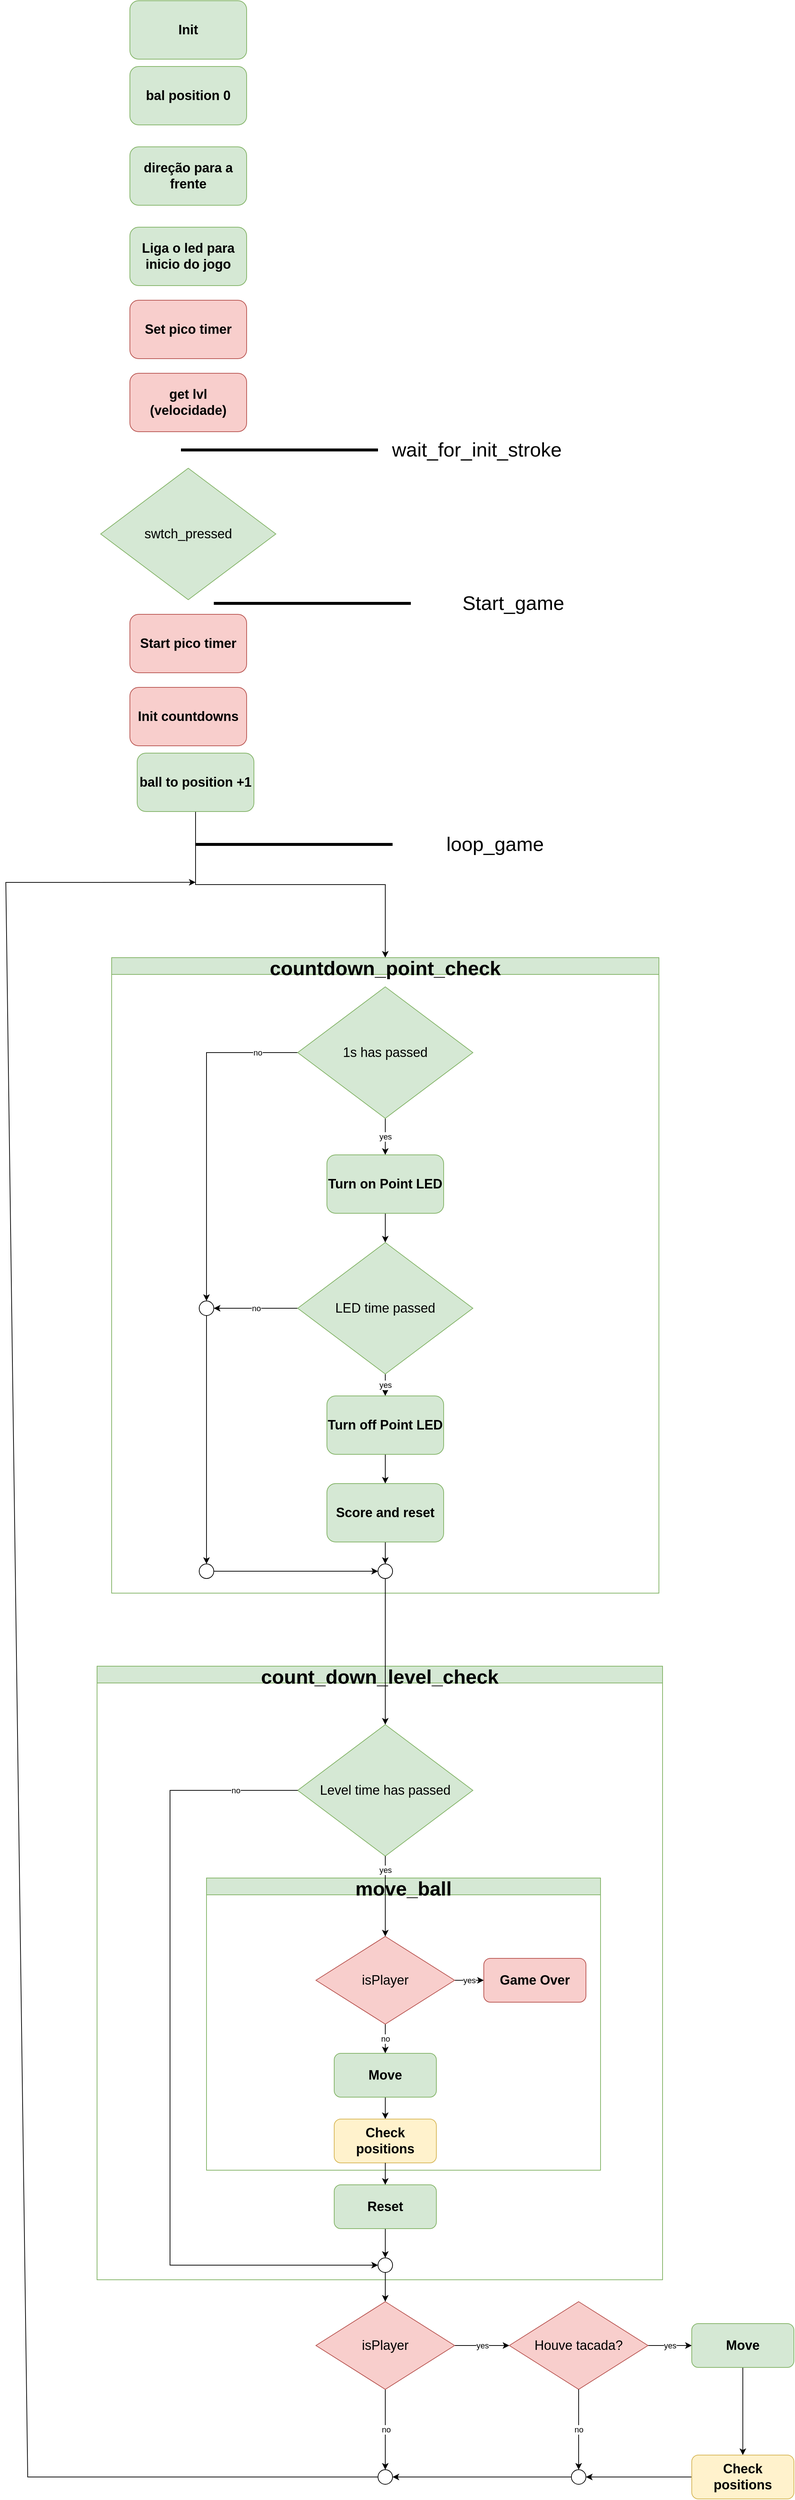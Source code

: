 <mxfile version="18.1.1" type="device"><diagram id="9Wxoz7xTMQYcn-yhdCF8" name="Page-1"><mxGraphModel dx="2125" dy="1198" grid="1" gridSize="10" guides="1" tooltips="1" connect="1" arrows="1" fold="1" page="1" pageScale="1" pageWidth="850" pageHeight="1100" math="0" shadow="0"><root><mxCell id="0"/><mxCell id="1" parent="0"/><mxCell id="-1MATzGMasg4OvdQwYch-1" value="&lt;font style=&quot;font-size: 18px&quot;&gt;Init&lt;/font&gt;" style="rounded=1;whiteSpace=wrap;html=1;fontStyle=1;fillColor=#d5e8d4;strokeColor=#82b366;" parent="1" vertex="1"><mxGeometry x="320" y="10" width="160" height="80" as="geometry"/></mxCell><mxCell id="-1MATzGMasg4OvdQwYch-2" value="&lt;font style=&quot;font-size: 18px&quot;&gt;bal position 0&lt;/font&gt;" style="rounded=1;whiteSpace=wrap;html=1;fontStyle=1;fillColor=#d5e8d4;strokeColor=#82b366;" parent="1" vertex="1"><mxGeometry x="320" y="100" width="160" height="80" as="geometry"/></mxCell><mxCell id="-1MATzGMasg4OvdQwYch-3" value="&lt;font style=&quot;font-size: 18px&quot;&gt;Liga o led para inicio do jogo&lt;/font&gt;" style="rounded=1;whiteSpace=wrap;html=1;fontStyle=1;fillColor=#d5e8d4;strokeColor=#82b366;" parent="1" vertex="1"><mxGeometry x="320" y="320" width="160" height="80" as="geometry"/></mxCell><mxCell id="-1MATzGMasg4OvdQwYch-4" value="swtch_pressed" style="rhombus;whiteSpace=wrap;html=1;fontSize=18;fillColor=#d5e8d4;strokeColor=#82b366;" parent="1" vertex="1"><mxGeometry x="280" y="650" width="240" height="180" as="geometry"/></mxCell><mxCell id="-1MATzGMasg4OvdQwYch-8" value="&lt;span style=&quot;font-size: 18px&quot;&gt;get lvl (velocidade)&lt;br&gt;&lt;/span&gt;" style="rounded=1;whiteSpace=wrap;html=1;fontStyle=1;fillColor=#f8cecc;strokeColor=#b85450;" parent="1" vertex="1"><mxGeometry x="320" y="520" width="160" height="80" as="geometry"/></mxCell><mxCell id="-1MATzGMasg4OvdQwYch-52" style="edgeStyle=orthogonalEdgeStyle;rounded=0;orthogonalLoop=1;jettySize=auto;html=1;exitX=0.5;exitY=1;exitDx=0;exitDy=0;fontSize=18;entryX=0.5;entryY=0;entryDx=0;entryDy=0;" parent="1" source="-1MATzGMasg4OvdQwYch-10" target="zn76XHmJEqSCu-4Iv8lk-1" edge="1"><mxGeometry relative="1" as="geometry"><mxPoint x="410" y="1320" as="targetPoint"/><Array as="points"/></mxGeometry></mxCell><mxCell id="-1MATzGMasg4OvdQwYch-10" value="&lt;span style=&quot;font-size: 18px&quot;&gt;ball to position +1&lt;br&gt;&lt;/span&gt;" style="rounded=1;whiteSpace=wrap;html=1;fontStyle=1;fillColor=#d5e8d4;strokeColor=#82b366;" parent="1" vertex="1"><mxGeometry x="330" y="1040" width="160" height="80" as="geometry"/></mxCell><mxCell id="-1MATzGMasg4OvdQwYch-13" value="&lt;span style=&quot;font-size: 18px&quot;&gt;direção para a frente&lt;br&gt;&lt;/span&gt;" style="rounded=1;whiteSpace=wrap;html=1;fontStyle=1;fillColor=#d5e8d4;strokeColor=#82b366;" parent="1" vertex="1"><mxGeometry x="320" y="210" width="160" height="80" as="geometry"/></mxCell><mxCell id="-1MATzGMasg4OvdQwYch-14" value="&lt;span style=&quot;font-size: 18px&quot;&gt;Init countdowns&lt;br&gt;&lt;/span&gt;" style="rounded=1;whiteSpace=wrap;html=1;fontStyle=1;fillColor=#f8cecc;strokeColor=#b85450;" parent="1" vertex="1"><mxGeometry x="320" y="950" width="160" height="80" as="geometry"/></mxCell><mxCell id="HXN1oCmkeG9ya9DK-RjK-2" value="&lt;span style=&quot;font-size: 18px&quot;&gt;Start pico timer&lt;br&gt;&lt;/span&gt;" style="rounded=1;whiteSpace=wrap;html=1;fontStyle=1;fillColor=#f8cecc;strokeColor=#b85450;" parent="1" vertex="1"><mxGeometry x="320" y="850" width="160" height="80" as="geometry"/></mxCell><mxCell id="HXN1oCmkeG9ya9DK-RjK-9" value="" style="line;strokeWidth=4;html=1;perimeter=backbonePerimeter;points=[];outlineConnect=0;" parent="1" vertex="1"><mxGeometry x="390" y="570" width="270" height="110" as="geometry"/></mxCell><mxCell id="HXN1oCmkeG9ya9DK-RjK-10" value="&lt;font style=&quot;font-size: 27px&quot;&gt;wait_for_init_stroke&lt;/font&gt;" style="text;html=1;align=center;verticalAlign=middle;resizable=0;points=[];autosize=1;strokeColor=none;fillColor=none;" parent="1" vertex="1"><mxGeometry x="670" y="615" width="250" height="20" as="geometry"/></mxCell><mxCell id="HXN1oCmkeG9ya9DK-RjK-11" value="" style="line;strokeWidth=4;html=1;perimeter=backbonePerimeter;points=[];outlineConnect=0;" parent="1" vertex="1"><mxGeometry x="435" y="780" width="270" height="110" as="geometry"/></mxCell><mxCell id="HXN1oCmkeG9ya9DK-RjK-12" value="&lt;font style=&quot;font-size: 27px&quot;&gt;Start_game&lt;/font&gt;" style="text;html=1;align=center;verticalAlign=middle;resizable=0;points=[];autosize=1;strokeColor=none;fillColor=none;" parent="1" vertex="1"><mxGeometry x="765" y="825" width="160" height="20" as="geometry"/></mxCell><mxCell id="HXN1oCmkeG9ya9DK-RjK-13" value="" style="line;strokeWidth=4;html=1;perimeter=backbonePerimeter;points=[];outlineConnect=0;" parent="1" vertex="1"><mxGeometry x="410" y="1110" width="270" height="110" as="geometry"/></mxCell><mxCell id="HXN1oCmkeG9ya9DK-RjK-14" value="&lt;font style=&quot;font-size: 27px&quot;&gt;loop_game&lt;/font&gt;" style="text;html=1;align=center;verticalAlign=middle;resizable=0;points=[];autosize=1;strokeColor=none;fillColor=none;" parent="1" vertex="1"><mxGeometry x="745" y="1155" width="150" height="20" as="geometry"/></mxCell><mxCell id="zn76XHmJEqSCu-4Iv8lk-1" value="countdown_point_check" style="swimlane;fontSize=27;fillColor=#d5e8d4;strokeColor=#82b366;" vertex="1" parent="1"><mxGeometry x="295" y="1320" width="750" height="870" as="geometry"><mxRectangle x="295" y="1320" width="230" height="40" as="alternateBounds"/></mxGeometry></mxCell><mxCell id="zn76XHmJEqSCu-4Iv8lk-21" value="yes" style="edgeStyle=orthogonalEdgeStyle;rounded=0;orthogonalLoop=1;jettySize=auto;html=1;" edge="1" parent="zn76XHmJEqSCu-4Iv8lk-1" source="zn76XHmJEqSCu-4Iv8lk-14" target="zn76XHmJEqSCu-4Iv8lk-16"><mxGeometry relative="1" as="geometry"/></mxCell><mxCell id="zn76XHmJEqSCu-4Iv8lk-31" value="no" style="edgeStyle=orthogonalEdgeStyle;rounded=0;orthogonalLoop=1;jettySize=auto;html=1;entryX=0.5;entryY=0;entryDx=0;entryDy=0;" edge="1" parent="zn76XHmJEqSCu-4Iv8lk-1" source="zn76XHmJEqSCu-4Iv8lk-14" target="zn76XHmJEqSCu-4Iv8lk-32"><mxGeometry x="-0.763" relative="1" as="geometry"><mxPoint x="115" y="130" as="targetPoint"/><mxPoint as="offset"/></mxGeometry></mxCell><mxCell id="zn76XHmJEqSCu-4Iv8lk-14" value="1s has passed" style="rhombus;whiteSpace=wrap;html=1;fontSize=18;fillColor=#d5e8d4;strokeColor=#82b366;" vertex="1" parent="zn76XHmJEqSCu-4Iv8lk-1"><mxGeometry x="255" y="40" width="240" height="180" as="geometry"/></mxCell><mxCell id="zn76XHmJEqSCu-4Iv8lk-23" value="yes" style="edgeStyle=orthogonalEdgeStyle;rounded=0;orthogonalLoop=1;jettySize=auto;html=1;" edge="1" parent="zn76XHmJEqSCu-4Iv8lk-1" source="zn76XHmJEqSCu-4Iv8lk-15" target="zn76XHmJEqSCu-4Iv8lk-17"><mxGeometry relative="1" as="geometry"/></mxCell><mxCell id="zn76XHmJEqSCu-4Iv8lk-34" value="no" style="edgeStyle=orthogonalEdgeStyle;rounded=0;orthogonalLoop=1;jettySize=auto;html=1;" edge="1" parent="zn76XHmJEqSCu-4Iv8lk-1" source="zn76XHmJEqSCu-4Iv8lk-15" target="zn76XHmJEqSCu-4Iv8lk-32"><mxGeometry relative="1" as="geometry"/></mxCell><mxCell id="zn76XHmJEqSCu-4Iv8lk-15" value="LED time passed" style="rhombus;whiteSpace=wrap;html=1;fontSize=18;fillColor=#d5e8d4;strokeColor=#82b366;" vertex="1" parent="zn76XHmJEqSCu-4Iv8lk-1"><mxGeometry x="255" y="390" width="240" height="180" as="geometry"/></mxCell><mxCell id="zn76XHmJEqSCu-4Iv8lk-22" value="" style="edgeStyle=orthogonalEdgeStyle;rounded=0;orthogonalLoop=1;jettySize=auto;html=1;" edge="1" parent="zn76XHmJEqSCu-4Iv8lk-1" source="zn76XHmJEqSCu-4Iv8lk-16" target="zn76XHmJEqSCu-4Iv8lk-15"><mxGeometry relative="1" as="geometry"/></mxCell><mxCell id="zn76XHmJEqSCu-4Iv8lk-16" value="&lt;span style=&quot;font-size: 18px&quot;&gt;Turn on Point LED&lt;br&gt;&lt;/span&gt;" style="rounded=1;whiteSpace=wrap;html=1;fontStyle=1;fillColor=#d5e8d4;strokeColor=#82b366;" vertex="1" parent="zn76XHmJEqSCu-4Iv8lk-1"><mxGeometry x="295" y="270" width="160" height="80" as="geometry"/></mxCell><mxCell id="zn76XHmJEqSCu-4Iv8lk-20" value="" style="edgeStyle=orthogonalEdgeStyle;rounded=0;orthogonalLoop=1;jettySize=auto;html=1;" edge="1" parent="zn76XHmJEqSCu-4Iv8lk-1" source="zn76XHmJEqSCu-4Iv8lk-17" target="zn76XHmJEqSCu-4Iv8lk-18"><mxGeometry relative="1" as="geometry"/></mxCell><mxCell id="zn76XHmJEqSCu-4Iv8lk-17" value="&lt;span style=&quot;font-size: 18px&quot;&gt;Turn off Point LED&lt;br&gt;&lt;/span&gt;" style="rounded=1;whiteSpace=wrap;html=1;fontStyle=1;fillColor=#d5e8d4;strokeColor=#82b366;" vertex="1" parent="zn76XHmJEqSCu-4Iv8lk-1"><mxGeometry x="295" y="600" width="160" height="80" as="geometry"/></mxCell><mxCell id="zn76XHmJEqSCu-4Iv8lk-40" value="" style="edgeStyle=orthogonalEdgeStyle;rounded=0;orthogonalLoop=1;jettySize=auto;html=1;" edge="1" parent="zn76XHmJEqSCu-4Iv8lk-1" source="zn76XHmJEqSCu-4Iv8lk-18" target="zn76XHmJEqSCu-4Iv8lk-37"><mxGeometry relative="1" as="geometry"/></mxCell><mxCell id="zn76XHmJEqSCu-4Iv8lk-18" value="&lt;span style=&quot;font-size: 18px&quot;&gt;Score and reset&lt;br&gt;&lt;/span&gt;" style="rounded=1;whiteSpace=wrap;html=1;fontStyle=1;fillColor=#d5e8d4;strokeColor=#82b366;" vertex="1" parent="zn76XHmJEqSCu-4Iv8lk-1"><mxGeometry x="295" y="720" width="160" height="80" as="geometry"/></mxCell><mxCell id="zn76XHmJEqSCu-4Iv8lk-36" value="" style="edgeStyle=orthogonalEdgeStyle;rounded=0;orthogonalLoop=1;jettySize=auto;html=1;entryX=0.5;entryY=0;entryDx=0;entryDy=0;" edge="1" parent="zn76XHmJEqSCu-4Iv8lk-1" source="zn76XHmJEqSCu-4Iv8lk-32" target="zn76XHmJEqSCu-4Iv8lk-33"><mxGeometry relative="1" as="geometry"><mxPoint x="130" y="570" as="targetPoint"/></mxGeometry></mxCell><mxCell id="zn76XHmJEqSCu-4Iv8lk-32" value="" style="ellipse;whiteSpace=wrap;html=1;aspect=fixed;" vertex="1" parent="zn76XHmJEqSCu-4Iv8lk-1"><mxGeometry x="120" y="470" width="20" height="20" as="geometry"/></mxCell><mxCell id="zn76XHmJEqSCu-4Iv8lk-39" value="" style="edgeStyle=orthogonalEdgeStyle;rounded=0;orthogonalLoop=1;jettySize=auto;html=1;entryX=0;entryY=0.5;entryDx=0;entryDy=0;" edge="1" parent="zn76XHmJEqSCu-4Iv8lk-1" source="zn76XHmJEqSCu-4Iv8lk-33" target="zn76XHmJEqSCu-4Iv8lk-37"><mxGeometry relative="1" as="geometry"><mxPoint x="180" y="840.0" as="targetPoint"/></mxGeometry></mxCell><mxCell id="zn76XHmJEqSCu-4Iv8lk-33" value="" style="ellipse;whiteSpace=wrap;html=1;aspect=fixed;" vertex="1" parent="zn76XHmJEqSCu-4Iv8lk-1"><mxGeometry x="120" y="830" width="20" height="20" as="geometry"/></mxCell><mxCell id="zn76XHmJEqSCu-4Iv8lk-37" value="" style="ellipse;whiteSpace=wrap;html=1;aspect=fixed;" vertex="1" parent="zn76XHmJEqSCu-4Iv8lk-1"><mxGeometry x="365" y="830" width="20" height="20" as="geometry"/></mxCell><mxCell id="zn76XHmJEqSCu-4Iv8lk-43" value="count_down_level_check" style="swimlane;fontSize=27;fillColor=#d5e8d4;strokeColor=#82b366;" vertex="1" parent="1"><mxGeometry x="275" y="2290" width="775" height="840" as="geometry"><mxRectangle x="1290" y="2550" width="230" height="40" as="alternateBounds"/></mxGeometry></mxCell><mxCell id="zn76XHmJEqSCu-4Iv8lk-52" value="Level time has passed" style="rhombus;whiteSpace=wrap;html=1;fontSize=18;fillColor=#d5e8d4;strokeColor=#82b366;" vertex="1" parent="zn76XHmJEqSCu-4Iv8lk-43"><mxGeometry x="275" y="80" width="240" height="180" as="geometry"/></mxCell><mxCell id="zn76XHmJEqSCu-4Iv8lk-55" value="move_ball" style="swimlane;fontSize=27;fillColor=#d5e8d4;strokeColor=#82b366;" vertex="1" parent="zn76XHmJEqSCu-4Iv8lk-43"><mxGeometry x="150" y="290" width="540" height="400" as="geometry"><mxRectangle x="90" y="2700" width="230" height="40" as="alternateBounds"/></mxGeometry></mxCell><mxCell id="zn76XHmJEqSCu-4Iv8lk-65" value="yes" style="edgeStyle=orthogonalEdgeStyle;rounded=0;orthogonalLoop=1;jettySize=auto;html=1;" edge="1" parent="zn76XHmJEqSCu-4Iv8lk-55" source="zn76XHmJEqSCu-4Iv8lk-62" target="zn76XHmJEqSCu-4Iv8lk-63"><mxGeometry relative="1" as="geometry"/></mxCell><mxCell id="zn76XHmJEqSCu-4Iv8lk-67" value="no" style="edgeStyle=orthogonalEdgeStyle;rounded=0;orthogonalLoop=1;jettySize=auto;html=1;" edge="1" parent="zn76XHmJEqSCu-4Iv8lk-55" source="zn76XHmJEqSCu-4Iv8lk-62" target="zn76XHmJEqSCu-4Iv8lk-66"><mxGeometry relative="1" as="geometry"/></mxCell><mxCell id="zn76XHmJEqSCu-4Iv8lk-62" value="isPlayer" style="rhombus;whiteSpace=wrap;html=1;fontSize=18;fillColor=#f8cecc;strokeColor=#b85450;" vertex="1" parent="zn76XHmJEqSCu-4Iv8lk-55"><mxGeometry x="150" y="80" width="190" height="120" as="geometry"/></mxCell><mxCell id="zn76XHmJEqSCu-4Iv8lk-63" value="&lt;span style=&quot;font-size: 18px&quot;&gt;Game Over&lt;br&gt;&lt;/span&gt;" style="rounded=1;whiteSpace=wrap;html=1;fontStyle=1;fillColor=#f8cecc;strokeColor=#b85450;" vertex="1" parent="zn76XHmJEqSCu-4Iv8lk-55"><mxGeometry x="380" y="110" width="140" height="60" as="geometry"/></mxCell><mxCell id="zn76XHmJEqSCu-4Iv8lk-71" value="" style="edgeStyle=orthogonalEdgeStyle;rounded=0;orthogonalLoop=1;jettySize=auto;html=1;" edge="1" parent="zn76XHmJEqSCu-4Iv8lk-55" source="zn76XHmJEqSCu-4Iv8lk-66" target="zn76XHmJEqSCu-4Iv8lk-70"><mxGeometry relative="1" as="geometry"/></mxCell><mxCell id="zn76XHmJEqSCu-4Iv8lk-66" value="&lt;span style=&quot;font-size: 18px&quot;&gt;Move&lt;br&gt;&lt;/span&gt;" style="rounded=1;whiteSpace=wrap;html=1;fontStyle=1;fillColor=#d5e8d4;strokeColor=#82b366;" vertex="1" parent="zn76XHmJEqSCu-4Iv8lk-55"><mxGeometry x="175" y="240" width="140" height="60" as="geometry"/></mxCell><mxCell id="zn76XHmJEqSCu-4Iv8lk-70" value="&lt;span style=&quot;font-size: 18px&quot;&gt;Check positions&lt;br&gt;&lt;/span&gt;" style="rounded=1;whiteSpace=wrap;html=1;fontStyle=1;fillColor=#fff2cc;strokeColor=#d6b656;" vertex="1" parent="zn76XHmJEqSCu-4Iv8lk-55"><mxGeometry x="175" y="330" width="140" height="60" as="geometry"/></mxCell><mxCell id="zn76XHmJEqSCu-4Iv8lk-68" value="yes" style="endArrow=classic;html=1;rounded=0;exitX=0.5;exitY=1;exitDx=0;exitDy=0;entryX=0.5;entryY=0;entryDx=0;entryDy=0;" edge="1" parent="zn76XHmJEqSCu-4Iv8lk-43" source="zn76XHmJEqSCu-4Iv8lk-52" target="zn76XHmJEqSCu-4Iv8lk-62"><mxGeometry x="-0.667" width="50" height="50" relative="1" as="geometry"><mxPoint y="510" as="sourcePoint"/><mxPoint x="50" y="460" as="targetPoint"/><mxPoint as="offset"/></mxGeometry></mxCell><mxCell id="zn76XHmJEqSCu-4Iv8lk-75" value="" style="edgeStyle=orthogonalEdgeStyle;rounded=0;orthogonalLoop=1;jettySize=auto;html=1;" edge="1" parent="zn76XHmJEqSCu-4Iv8lk-43" source="zn76XHmJEqSCu-4Iv8lk-72" target="zn76XHmJEqSCu-4Iv8lk-74"><mxGeometry relative="1" as="geometry"/></mxCell><mxCell id="zn76XHmJEqSCu-4Iv8lk-72" value="&lt;span style=&quot;font-size: 18px&quot;&gt;Reset&lt;br&gt;&lt;/span&gt;" style="rounded=1;whiteSpace=wrap;html=1;fontStyle=1;fillColor=#d5e8d4;strokeColor=#82b366;" vertex="1" parent="zn76XHmJEqSCu-4Iv8lk-43"><mxGeometry x="325" y="710" width="140" height="60" as="geometry"/></mxCell><mxCell id="zn76XHmJEqSCu-4Iv8lk-73" value="" style="endArrow=classic;html=1;rounded=0;exitX=0.5;exitY=1;exitDx=0;exitDy=0;" edge="1" parent="zn76XHmJEqSCu-4Iv8lk-43" source="zn76XHmJEqSCu-4Iv8lk-70" target="zn76XHmJEqSCu-4Iv8lk-72"><mxGeometry width="50" height="50" relative="1" as="geometry"><mxPoint y="510" as="sourcePoint"/><mxPoint x="50" y="460" as="targetPoint"/></mxGeometry></mxCell><mxCell id="zn76XHmJEqSCu-4Iv8lk-74" value="" style="ellipse;whiteSpace=wrap;html=1;aspect=fixed;" vertex="1" parent="zn76XHmJEqSCu-4Iv8lk-43"><mxGeometry x="385" y="810" width="20" height="20" as="geometry"/></mxCell><mxCell id="zn76XHmJEqSCu-4Iv8lk-76" value="no" style="endArrow=classic;html=1;rounded=0;entryX=0;entryY=0.5;entryDx=0;entryDy=0;exitX=0;exitY=0.5;exitDx=0;exitDy=0;" edge="1" parent="zn76XHmJEqSCu-4Iv8lk-43" source="zn76XHmJEqSCu-4Iv8lk-52" target="zn76XHmJEqSCu-4Iv8lk-74"><mxGeometry x="-0.847" width="50" height="50" relative="1" as="geometry"><mxPoint x="270" y="170" as="sourcePoint"/><mxPoint x="50" y="470" as="targetPoint"/><Array as="points"><mxPoint x="100" y="170"/><mxPoint x="100" y="820"/></Array><mxPoint as="offset"/></mxGeometry></mxCell><mxCell id="zn76XHmJEqSCu-4Iv8lk-77" value="" style="endArrow=classic;html=1;rounded=0;exitX=0.5;exitY=1;exitDx=0;exitDy=0;entryX=0.5;entryY=0;entryDx=0;entryDy=0;" edge="1" parent="1" source="zn76XHmJEqSCu-4Iv8lk-37" target="zn76XHmJEqSCu-4Iv8lk-52"><mxGeometry width="50" height="50" relative="1" as="geometry"><mxPoint x="860" y="2280" as="sourcePoint"/><mxPoint x="910" y="2230" as="targetPoint"/></mxGeometry></mxCell><mxCell id="zn76XHmJEqSCu-4Iv8lk-81" value="no" style="edgeStyle=orthogonalEdgeStyle;rounded=0;orthogonalLoop=1;jettySize=auto;html=1;" edge="1" parent="1" source="zn76XHmJEqSCu-4Iv8lk-78"><mxGeometry relative="1" as="geometry"><mxPoint x="670" y="3390" as="targetPoint"/></mxGeometry></mxCell><mxCell id="zn76XHmJEqSCu-4Iv8lk-84" value="yes" style="edgeStyle=orthogonalEdgeStyle;rounded=0;orthogonalLoop=1;jettySize=auto;html=1;" edge="1" parent="1" source="zn76XHmJEqSCu-4Iv8lk-78" target="zn76XHmJEqSCu-4Iv8lk-83"><mxGeometry relative="1" as="geometry"/></mxCell><mxCell id="zn76XHmJEqSCu-4Iv8lk-78" value="isPlayer" style="rhombus;whiteSpace=wrap;html=1;fontSize=18;fillColor=#f8cecc;strokeColor=#b85450;" vertex="1" parent="1"><mxGeometry x="575" y="3160" width="190" height="120" as="geometry"/></mxCell><mxCell id="zn76XHmJEqSCu-4Iv8lk-79" value="" style="edgeStyle=orthogonalEdgeStyle;rounded=0;orthogonalLoop=1;jettySize=auto;html=1;" edge="1" parent="1" source="zn76XHmJEqSCu-4Iv8lk-74" target="zn76XHmJEqSCu-4Iv8lk-78"><mxGeometry relative="1" as="geometry"/></mxCell><mxCell id="zn76XHmJEqSCu-4Iv8lk-82" value="" style="ellipse;whiteSpace=wrap;html=1;aspect=fixed;" vertex="1" parent="1"><mxGeometry x="660" y="3390" width="20" height="20" as="geometry"/></mxCell><mxCell id="zn76XHmJEqSCu-4Iv8lk-90" value="yes" style="edgeStyle=orthogonalEdgeStyle;rounded=0;orthogonalLoop=1;jettySize=auto;html=1;" edge="1" parent="1" source="zn76XHmJEqSCu-4Iv8lk-83" target="zn76XHmJEqSCu-4Iv8lk-87"><mxGeometry relative="1" as="geometry"/></mxCell><mxCell id="zn76XHmJEqSCu-4Iv8lk-83" value="Houve tacada?" style="rhombus;whiteSpace=wrap;html=1;fontSize=18;fillColor=#f8cecc;strokeColor=#b85450;" vertex="1" parent="1"><mxGeometry x="840" y="3160" width="190" height="120" as="geometry"/></mxCell><mxCell id="zn76XHmJEqSCu-4Iv8lk-86" value="" style="edgeStyle=orthogonalEdgeStyle;rounded=0;orthogonalLoop=1;jettySize=auto;html=1;" edge="1" parent="1" source="zn76XHmJEqSCu-4Iv8lk-87" target="zn76XHmJEqSCu-4Iv8lk-88"><mxGeometry relative="1" as="geometry"/></mxCell><mxCell id="zn76XHmJEqSCu-4Iv8lk-87" value="&lt;span style=&quot;font-size: 18px&quot;&gt;Move&lt;br&gt;&lt;/span&gt;" style="rounded=1;whiteSpace=wrap;html=1;fontStyle=1;fillColor=#d5e8d4;strokeColor=#82b366;" vertex="1" parent="1"><mxGeometry x="1090" y="3190" width="140" height="60" as="geometry"/></mxCell><mxCell id="zn76XHmJEqSCu-4Iv8lk-96" value="" style="edgeStyle=orthogonalEdgeStyle;rounded=0;orthogonalLoop=1;jettySize=auto;html=1;entryX=1;entryY=0.5;entryDx=0;entryDy=0;" edge="1" parent="1" source="zn76XHmJEqSCu-4Iv8lk-88" target="zn76XHmJEqSCu-4Iv8lk-92"><mxGeometry relative="1" as="geometry"><mxPoint x="1000" y="3400" as="targetPoint"/></mxGeometry></mxCell><mxCell id="zn76XHmJEqSCu-4Iv8lk-88" value="&lt;span style=&quot;font-size: 18px&quot;&gt;Check positions&lt;br&gt;&lt;/span&gt;" style="rounded=1;whiteSpace=wrap;html=1;fontStyle=1;fillColor=#fff2cc;strokeColor=#d6b656;" vertex="1" parent="1"><mxGeometry x="1090" y="3370" width="140" height="60" as="geometry"/></mxCell><mxCell id="zn76XHmJEqSCu-4Iv8lk-91" value="no" style="edgeStyle=orthogonalEdgeStyle;rounded=0;orthogonalLoop=1;jettySize=auto;html=1;" edge="1" parent="1"><mxGeometry relative="1" as="geometry"><mxPoint x="935" y="3280" as="sourcePoint"/><mxPoint x="935" y="3390" as="targetPoint"/></mxGeometry></mxCell><mxCell id="zn76XHmJEqSCu-4Iv8lk-94" value="" style="edgeStyle=orthogonalEdgeStyle;rounded=0;orthogonalLoop=1;jettySize=auto;html=1;entryX=1;entryY=0.5;entryDx=0;entryDy=0;" edge="1" parent="1" source="zn76XHmJEqSCu-4Iv8lk-92" target="zn76XHmJEqSCu-4Iv8lk-82"><mxGeometry relative="1" as="geometry"><mxPoint x="845" y="3400" as="targetPoint"/></mxGeometry></mxCell><mxCell id="zn76XHmJEqSCu-4Iv8lk-92" value="" style="ellipse;whiteSpace=wrap;html=1;aspect=fixed;" vertex="1" parent="1"><mxGeometry x="925" y="3390" width="20" height="20" as="geometry"/></mxCell><mxCell id="zn76XHmJEqSCu-4Iv8lk-97" value="" style="endArrow=classic;html=1;rounded=0;exitX=0;exitY=0.5;exitDx=0;exitDy=0;" edge="1" parent="1" source="zn76XHmJEqSCu-4Iv8lk-82"><mxGeometry width="50" height="50" relative="1" as="geometry"><mxPoint x="680" y="3030" as="sourcePoint"/><mxPoint x="410" y="1216.923" as="targetPoint"/><Array as="points"><mxPoint x="180" y="3400"/><mxPoint x="150" y="1217"/></Array></mxGeometry></mxCell><mxCell id="zn76XHmJEqSCu-4Iv8lk-98" value="&lt;span style=&quot;font-size: 18px&quot;&gt;Set pico timer&lt;br&gt;&lt;/span&gt;" style="rounded=1;whiteSpace=wrap;html=1;fontStyle=1;fillColor=#f8cecc;strokeColor=#b85450;" vertex="1" parent="1"><mxGeometry x="320" y="420" width="160" height="80" as="geometry"/></mxCell></root></mxGraphModel></diagram></mxfile>
